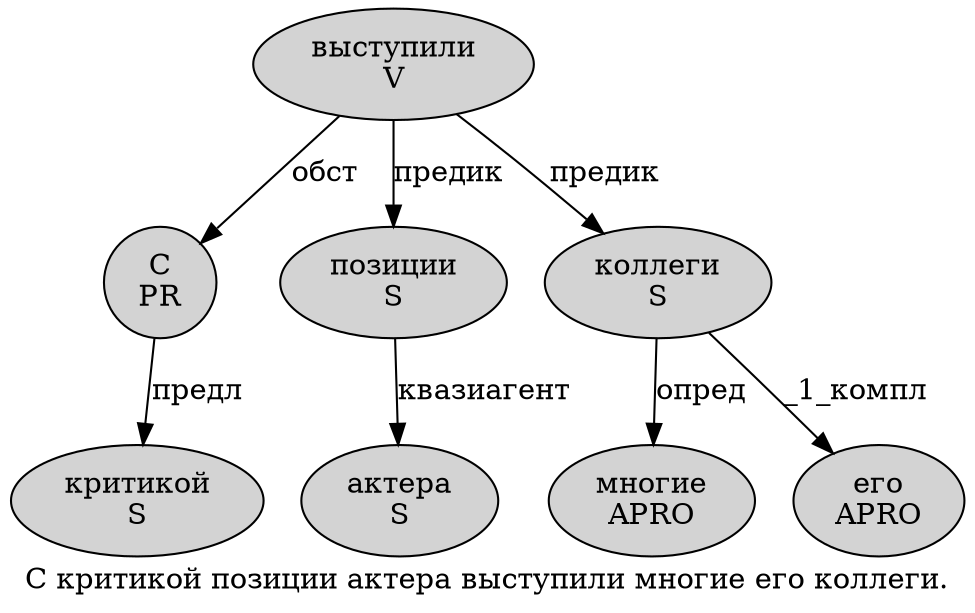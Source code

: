 digraph SENTENCE_726 {
	graph [label="С критикой позиции актера выступили многие его коллеги."]
	node [style=filled]
		0 [label="С
PR" color="" fillcolor=lightgray penwidth=1 shape=ellipse]
		1 [label="критикой
S" color="" fillcolor=lightgray penwidth=1 shape=ellipse]
		2 [label="позиции
S" color="" fillcolor=lightgray penwidth=1 shape=ellipse]
		3 [label="актера
S" color="" fillcolor=lightgray penwidth=1 shape=ellipse]
		4 [label="выступили
V" color="" fillcolor=lightgray penwidth=1 shape=ellipse]
		5 [label="многие
APRO" color="" fillcolor=lightgray penwidth=1 shape=ellipse]
		6 [label="его
APRO" color="" fillcolor=lightgray penwidth=1 shape=ellipse]
		7 [label="коллеги
S" color="" fillcolor=lightgray penwidth=1 shape=ellipse]
			7 -> 5 [label="опред"]
			7 -> 6 [label="_1_компл"]
			0 -> 1 [label="предл"]
			4 -> 0 [label="обст"]
			4 -> 2 [label="предик"]
			4 -> 7 [label="предик"]
			2 -> 3 [label="квазиагент"]
}